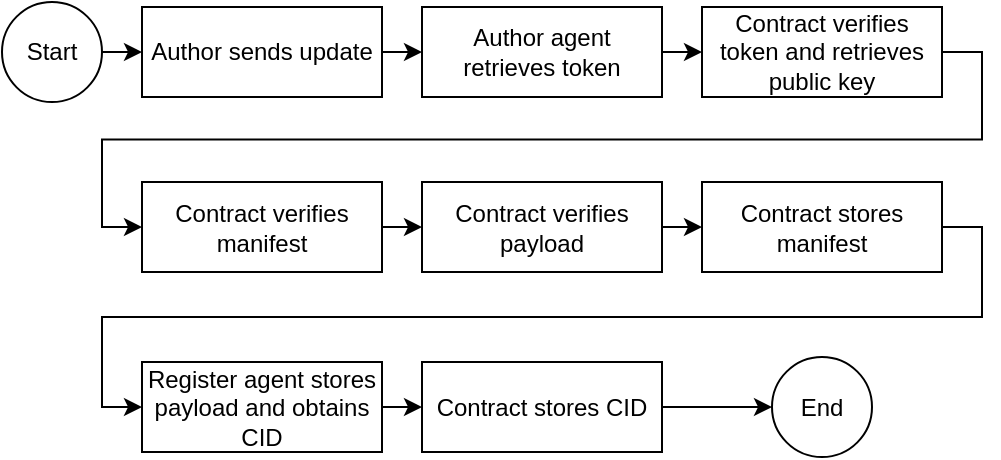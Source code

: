 <mxfile version="21.0.10" type="device"><diagram name="Página-1" id="A9dAfgG2m1cRDkcbamKd"><mxGraphModel dx="880" dy="470" grid="1" gridSize="10" guides="1" tooltips="1" connect="1" arrows="1" fold="1" page="1" pageScale="1" pageWidth="827" pageHeight="1169" math="0" shadow="0"><root><mxCell id="0"/><mxCell id="1" parent="0"/><mxCell id="W32sqwhF-LXEdaIEG1iD-4" style="edgeStyle=orthogonalEdgeStyle;rounded=0;orthogonalLoop=1;jettySize=auto;html=1;exitX=1;exitY=0.5;exitDx=0;exitDy=0;entryX=0;entryY=0.5;entryDx=0;entryDy=0;" edge="1" parent="1" source="W32sqwhF-LXEdaIEG1iD-1" target="W32sqwhF-LXEdaIEG1iD-3"><mxGeometry relative="1" as="geometry"/></mxCell><mxCell id="W32sqwhF-LXEdaIEG1iD-1" value="Start" style="ellipse;whiteSpace=wrap;html=1;aspect=fixed;" vertex="1" parent="1"><mxGeometry x="130" y="180" width="50" height="50" as="geometry"/></mxCell><mxCell id="W32sqwhF-LXEdaIEG1iD-2" value="End" style="ellipse;whiteSpace=wrap;html=1;aspect=fixed;" vertex="1" parent="1"><mxGeometry x="515" y="357.5" width="50" height="50" as="geometry"/></mxCell><mxCell id="W32sqwhF-LXEdaIEG1iD-8" style="edgeStyle=orthogonalEdgeStyle;rounded=0;orthogonalLoop=1;jettySize=auto;html=1;exitX=1;exitY=0.5;exitDx=0;exitDy=0;entryX=0;entryY=0.5;entryDx=0;entryDy=0;" edge="1" parent="1" source="W32sqwhF-LXEdaIEG1iD-3" target="W32sqwhF-LXEdaIEG1iD-5"><mxGeometry relative="1" as="geometry"/></mxCell><mxCell id="W32sqwhF-LXEdaIEG1iD-3" value="Author sends update" style="rounded=0;whiteSpace=wrap;html=1;" vertex="1" parent="1"><mxGeometry x="200" y="182.5" width="120" height="45" as="geometry"/></mxCell><mxCell id="W32sqwhF-LXEdaIEG1iD-13" style="edgeStyle=orthogonalEdgeStyle;rounded=0;orthogonalLoop=1;jettySize=auto;html=1;exitX=1;exitY=0.5;exitDx=0;exitDy=0;entryX=0;entryY=0.5;entryDx=0;entryDy=0;" edge="1" parent="1" source="W32sqwhF-LXEdaIEG1iD-5" target="W32sqwhF-LXEdaIEG1iD-6"><mxGeometry relative="1" as="geometry"/></mxCell><mxCell id="W32sqwhF-LXEdaIEG1iD-5" value="Author agent retrieves token" style="rounded=0;whiteSpace=wrap;html=1;" vertex="1" parent="1"><mxGeometry x="340" y="182.5" width="120" height="45" as="geometry"/></mxCell><mxCell id="W32sqwhF-LXEdaIEG1iD-10" style="edgeStyle=orthogonalEdgeStyle;rounded=0;orthogonalLoop=1;jettySize=auto;html=1;exitX=1;exitY=0.5;exitDx=0;exitDy=0;entryX=0;entryY=0.5;entryDx=0;entryDy=0;" edge="1" parent="1" source="W32sqwhF-LXEdaIEG1iD-6" target="W32sqwhF-LXEdaIEG1iD-7"><mxGeometry relative="1" as="geometry"/></mxCell><mxCell id="W32sqwhF-LXEdaIEG1iD-6" value="Contract verifies token and retrieves public key" style="rounded=0;whiteSpace=wrap;html=1;" vertex="1" parent="1"><mxGeometry x="480" y="182.5" width="120" height="45" as="geometry"/></mxCell><mxCell id="W32sqwhF-LXEdaIEG1iD-14" style="edgeStyle=orthogonalEdgeStyle;rounded=0;orthogonalLoop=1;jettySize=auto;html=1;exitX=1;exitY=0.5;exitDx=0;exitDy=0;entryX=0;entryY=0.5;entryDx=0;entryDy=0;" edge="1" parent="1" source="W32sqwhF-LXEdaIEG1iD-7" target="W32sqwhF-LXEdaIEG1iD-11"><mxGeometry relative="1" as="geometry"/></mxCell><mxCell id="W32sqwhF-LXEdaIEG1iD-7" value="Contract verifies manifest" style="rounded=0;whiteSpace=wrap;html=1;" vertex="1" parent="1"><mxGeometry x="200" y="270" width="120" height="45" as="geometry"/></mxCell><mxCell id="W32sqwhF-LXEdaIEG1iD-15" style="edgeStyle=orthogonalEdgeStyle;rounded=0;orthogonalLoop=1;jettySize=auto;html=1;exitX=1;exitY=0.5;exitDx=0;exitDy=0;entryX=0;entryY=0.5;entryDx=0;entryDy=0;" edge="1" parent="1" source="W32sqwhF-LXEdaIEG1iD-11" target="W32sqwhF-LXEdaIEG1iD-12"><mxGeometry relative="1" as="geometry"/></mxCell><mxCell id="W32sqwhF-LXEdaIEG1iD-11" value="Contract verifies payload" style="rounded=0;whiteSpace=wrap;html=1;" vertex="1" parent="1"><mxGeometry x="340" y="270" width="120" height="45" as="geometry"/></mxCell><mxCell id="W32sqwhF-LXEdaIEG1iD-18" style="edgeStyle=orthogonalEdgeStyle;rounded=0;orthogonalLoop=1;jettySize=auto;html=1;exitX=1;exitY=0.5;exitDx=0;exitDy=0;entryX=0;entryY=0.5;entryDx=0;entryDy=0;" edge="1" parent="1" source="W32sqwhF-LXEdaIEG1iD-12" target="W32sqwhF-LXEdaIEG1iD-16"><mxGeometry relative="1" as="geometry"/></mxCell><mxCell id="W32sqwhF-LXEdaIEG1iD-12" value="Contract stores manifest" style="rounded=0;whiteSpace=wrap;html=1;" vertex="1" parent="1"><mxGeometry x="480" y="270" width="120" height="45" as="geometry"/></mxCell><mxCell id="W32sqwhF-LXEdaIEG1iD-19" style="edgeStyle=orthogonalEdgeStyle;rounded=0;orthogonalLoop=1;jettySize=auto;html=1;exitX=1;exitY=0.5;exitDx=0;exitDy=0;entryX=0;entryY=0.5;entryDx=0;entryDy=0;" edge="1" parent="1" source="W32sqwhF-LXEdaIEG1iD-16" target="W32sqwhF-LXEdaIEG1iD-17"><mxGeometry relative="1" as="geometry"/></mxCell><mxCell id="W32sqwhF-LXEdaIEG1iD-16" value="Register agent stores payload and obtains CID" style="rounded=0;whiteSpace=wrap;html=1;" vertex="1" parent="1"><mxGeometry x="200" y="360" width="120" height="45" as="geometry"/></mxCell><mxCell id="W32sqwhF-LXEdaIEG1iD-20" style="edgeStyle=orthogonalEdgeStyle;rounded=0;orthogonalLoop=1;jettySize=auto;html=1;exitX=1;exitY=0.5;exitDx=0;exitDy=0;entryX=0;entryY=0.5;entryDx=0;entryDy=0;" edge="1" parent="1" source="W32sqwhF-LXEdaIEG1iD-17" target="W32sqwhF-LXEdaIEG1iD-2"><mxGeometry relative="1" as="geometry"/></mxCell><mxCell id="W32sqwhF-LXEdaIEG1iD-17" value="Contract stores CID" style="rounded=0;whiteSpace=wrap;html=1;" vertex="1" parent="1"><mxGeometry x="340" y="360" width="120" height="45" as="geometry"/></mxCell></root></mxGraphModel></diagram></mxfile>
